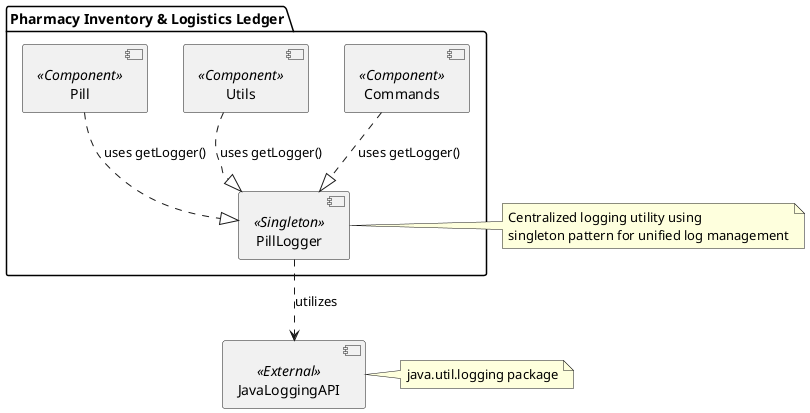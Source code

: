 @startuml

package "Pharmacy Inventory & Logistics Ledger" {
    [Commands] <<Component>>
    [Utils] <<Component>>
    [Pill] <<Component>>
    [PillLogger] <<Singleton>>
}

[JavaLoggingAPI] <<External>>

[Commands] ..|> [PillLogger] : uses getLogger()
[Utils] ..|> [PillLogger] : uses getLogger()
[Pill] ..|> [PillLogger] : uses getLogger()
[PillLogger] ..> [JavaLoggingAPI] : utilizes

note right of PillLogger
    Centralized logging utility using
    singleton pattern for unified log management
end note

note right of JavaLoggingAPI
    java.util.logging package
end note

@enduml
